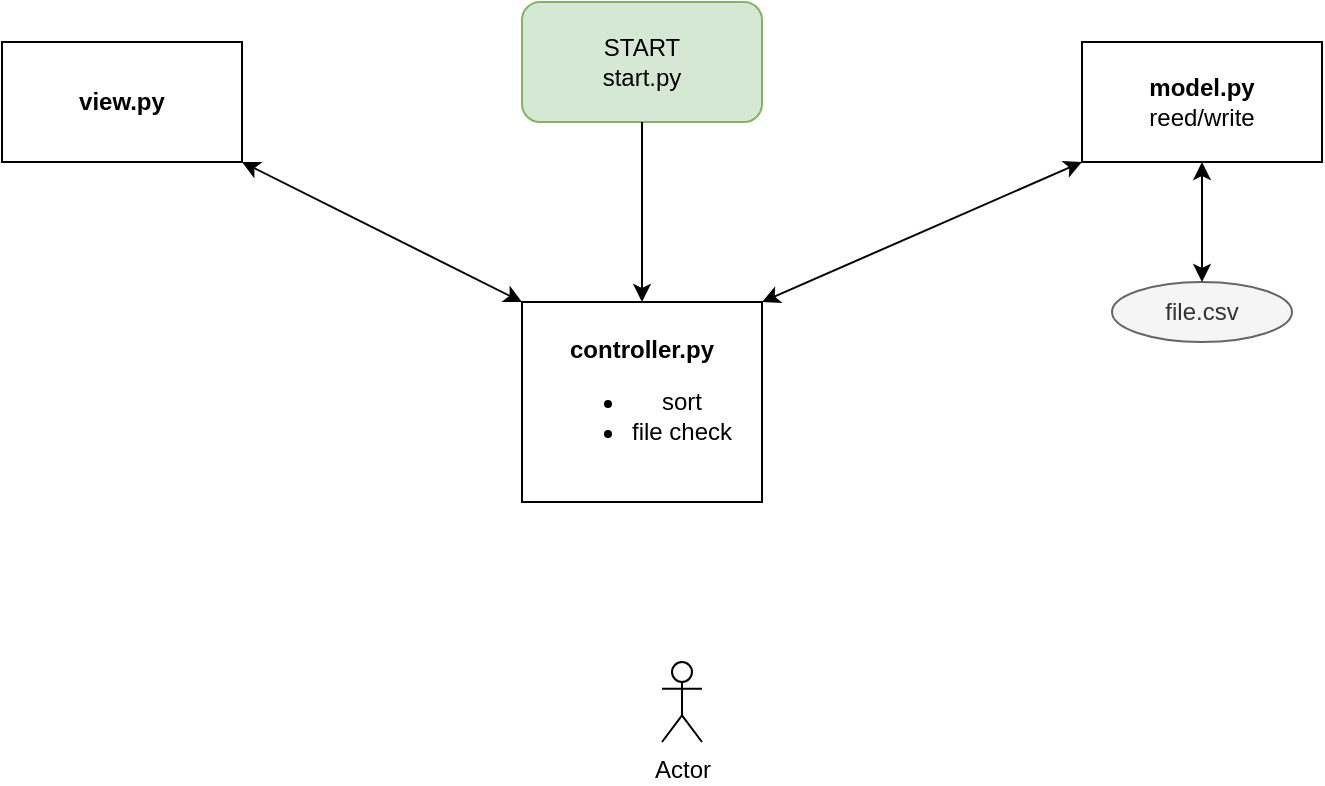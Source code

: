 <mxfile version="20.7.4" type="github"><diagram name="Page-1" id="52a04d89-c75d-2922-d76d-85b35f80e030"><mxGraphModel dx="794" dy="782" grid="1" gridSize="10" guides="1" tooltips="1" connect="1" arrows="1" fold="1" page="1" pageScale="1" pageWidth="1100" pageHeight="850" background="none" math="0" shadow="0"><root><mxCell id="0"/><mxCell id="1" parent="0"/><mxCell id="4pw-l5LqyoaLDcKIuIcj-1" value="&lt;div&gt;START&lt;/div&gt;&lt;div&gt;start.py&lt;br&gt;&lt;/div&gt;" style="rounded=1;whiteSpace=wrap;html=1;fillColor=#d5e8d4;strokeColor=#82b366;" parent="1" vertex="1"><mxGeometry x="480" y="40" width="120" height="60" as="geometry"/></mxCell><mxCell id="4pw-l5LqyoaLDcKIuIcj-4" value="" style="edgeStyle=orthogonalEdgeStyle;rounded=0;orthogonalLoop=1;jettySize=auto;html=1;entryX=0.5;entryY=0;entryDx=0;entryDy=0;exitX=0.5;exitY=1;exitDx=0;exitDy=0;" parent="1" source="4pw-l5LqyoaLDcKIuIcj-1" target="4pw-l5LqyoaLDcKIuIcj-2" edge="1"><mxGeometry relative="1" as="geometry"><mxPoint x="570" y="110" as="sourcePoint"/></mxGeometry></mxCell><mxCell id="4pw-l5LqyoaLDcKIuIcj-2" value="&lt;div&gt;&lt;b&gt;&lt;br&gt;&lt;/b&gt;&lt;/div&gt;&lt;div&gt;&lt;b&gt;controller.py&lt;/b&gt;&lt;/div&gt;&lt;div align=&quot;center&quot;&gt;&lt;ul&gt;&lt;li&gt;sort&lt;/li&gt;&lt;li&gt;file check&lt;/li&gt;&lt;/ul&gt;&lt;/div&gt;&lt;div&gt;&lt;br&gt;&lt;/div&gt;" style="rounded=0;whiteSpace=wrap;html=1;" parent="1" vertex="1"><mxGeometry x="480" y="190" width="120" height="100" as="geometry"/></mxCell><mxCell id="4pw-l5LqyoaLDcKIuIcj-5" value="&lt;b&gt;view.py&lt;/b&gt;" style="rounded=0;whiteSpace=wrap;html=1;" parent="1" vertex="1"><mxGeometry x="220" y="60" width="120" height="60" as="geometry"/></mxCell><mxCell id="4pw-l5LqyoaLDcKIuIcj-8" value="&lt;div&gt;&lt;b&gt;model.py&lt;br&gt;&lt;/b&gt;&lt;/div&gt;&lt;div align=&quot;center&quot;&gt;reed/write&lt;/div&gt;" style="rounded=0;whiteSpace=wrap;html=1;" parent="1" vertex="1"><mxGeometry x="760" y="60" width="120" height="60" as="geometry"/></mxCell><mxCell id="4pw-l5LqyoaLDcKIuIcj-11" value="" style="endArrow=classic;startArrow=classic;html=1;rounded=0;exitX=1;exitY=0;exitDx=0;exitDy=0;entryX=0;entryY=1;entryDx=0;entryDy=0;" parent="1" source="4pw-l5LqyoaLDcKIuIcj-2" target="4pw-l5LqyoaLDcKIuIcj-8" edge="1"><mxGeometry width="50" height="50" relative="1" as="geometry"><mxPoint x="320" y="220" as="sourcePoint"/><mxPoint x="570" y="570" as="targetPoint"/></mxGeometry></mxCell><mxCell id="4pw-l5LqyoaLDcKIuIcj-15" value="file.csv" style="ellipse;whiteSpace=wrap;html=1;fillColor=#f5f5f5;strokeColor=#666666;fontColor=#333333;" parent="1" vertex="1"><mxGeometry x="775" y="180" width="90" height="30" as="geometry"/></mxCell><mxCell id="4pw-l5LqyoaLDcKIuIcj-19" value="" style="endArrow=classic;startArrow=classic;html=1;rounded=0;exitX=0;exitY=0;exitDx=0;exitDy=0;entryX=1;entryY=1;entryDx=0;entryDy=0;" parent="1" source="4pw-l5LqyoaLDcKIuIcj-2" target="4pw-l5LqyoaLDcKIuIcj-5" edge="1"><mxGeometry width="50" height="50" relative="1" as="geometry"><mxPoint x="610" y="170" as="sourcePoint"/><mxPoint x="770" y="130" as="targetPoint"/></mxGeometry></mxCell><mxCell id="4pw-l5LqyoaLDcKIuIcj-20" value="" style="endArrow=classic;startArrow=classic;html=1;rounded=0;exitX=0.5;exitY=0;exitDx=0;exitDy=0;entryX=0.5;entryY=1;entryDx=0;entryDy=0;" parent="1" source="4pw-l5LqyoaLDcKIuIcj-15" target="4pw-l5LqyoaLDcKIuIcj-8" edge="1"><mxGeometry width="50" height="50" relative="1" as="geometry"><mxPoint x="610" y="170" as="sourcePoint"/><mxPoint x="770" y="130" as="targetPoint"/></mxGeometry></mxCell><mxCell id="4pw-l5LqyoaLDcKIuIcj-28" value="Actor" style="shape=umlActor;verticalLabelPosition=bottom;verticalAlign=top;html=1;outlineConnect=0;" parent="1" vertex="1"><mxGeometry x="550" y="370" width="20" height="40" as="geometry"/></mxCell></root></mxGraphModel></diagram></mxfile>